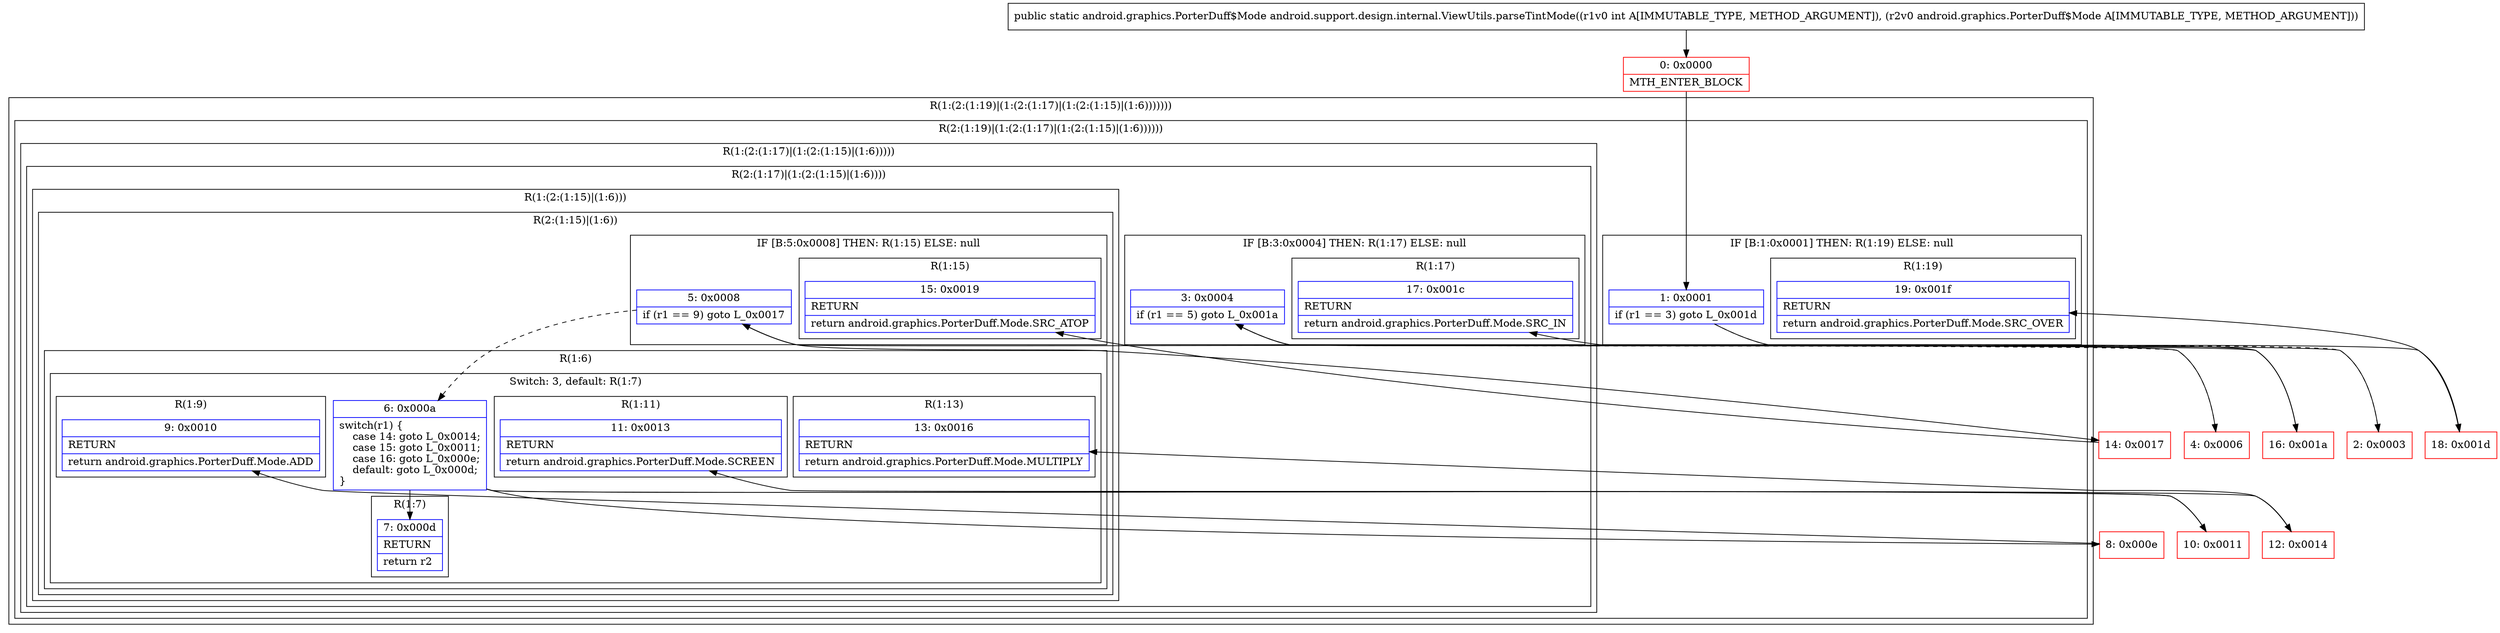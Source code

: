 digraph "CFG forandroid.support.design.internal.ViewUtils.parseTintMode(ILandroid\/graphics\/PorterDuff$Mode;)Landroid\/graphics\/PorterDuff$Mode;" {
subgraph cluster_Region_1697587355 {
label = "R(1:(2:(1:19)|(1:(2:(1:17)|(1:(2:(1:15)|(1:6)))))))";
node [shape=record,color=blue];
subgraph cluster_Region_1753043468 {
label = "R(2:(1:19)|(1:(2:(1:17)|(1:(2:(1:15)|(1:6))))))";
node [shape=record,color=blue];
subgraph cluster_IfRegion_438100165 {
label = "IF [B:1:0x0001] THEN: R(1:19) ELSE: null";
node [shape=record,color=blue];
Node_1 [shape=record,label="{1\:\ 0x0001|if (r1 == 3) goto L_0x001d\l}"];
subgraph cluster_Region_1995600702 {
label = "R(1:19)";
node [shape=record,color=blue];
Node_19 [shape=record,label="{19\:\ 0x001f|RETURN\l|return android.graphics.PorterDuff.Mode.SRC_OVER\l}"];
}
}
subgraph cluster_Region_1782955651 {
label = "R(1:(2:(1:17)|(1:(2:(1:15)|(1:6)))))";
node [shape=record,color=blue];
subgraph cluster_Region_1747610869 {
label = "R(2:(1:17)|(1:(2:(1:15)|(1:6))))";
node [shape=record,color=blue];
subgraph cluster_IfRegion_365798397 {
label = "IF [B:3:0x0004] THEN: R(1:17) ELSE: null";
node [shape=record,color=blue];
Node_3 [shape=record,label="{3\:\ 0x0004|if (r1 == 5) goto L_0x001a\l}"];
subgraph cluster_Region_1891846649 {
label = "R(1:17)";
node [shape=record,color=blue];
Node_17 [shape=record,label="{17\:\ 0x001c|RETURN\l|return android.graphics.PorterDuff.Mode.SRC_IN\l}"];
}
}
subgraph cluster_Region_926240964 {
label = "R(1:(2:(1:15)|(1:6)))";
node [shape=record,color=blue];
subgraph cluster_Region_214163219 {
label = "R(2:(1:15)|(1:6))";
node [shape=record,color=blue];
subgraph cluster_IfRegion_1953060669 {
label = "IF [B:5:0x0008] THEN: R(1:15) ELSE: null";
node [shape=record,color=blue];
Node_5 [shape=record,label="{5\:\ 0x0008|if (r1 == 9) goto L_0x0017\l}"];
subgraph cluster_Region_512705736 {
label = "R(1:15)";
node [shape=record,color=blue];
Node_15 [shape=record,label="{15\:\ 0x0019|RETURN\l|return android.graphics.PorterDuff.Mode.SRC_ATOP\l}"];
}
}
subgraph cluster_Region_60921005 {
label = "R(1:6)";
node [shape=record,color=blue];
subgraph cluster_SwitchRegion_285796493 {
label = "Switch: 3, default: R(1:7)";
node [shape=record,color=blue];
Node_6 [shape=record,label="{6\:\ 0x000a|switch(r1) \{\l    case 14: goto L_0x0014;\l    case 15: goto L_0x0011;\l    case 16: goto L_0x000e;\l    default: goto L_0x000d;\l\}\l}"];
subgraph cluster_Region_795252014 {
label = "R(1:13)";
node [shape=record,color=blue];
Node_13 [shape=record,label="{13\:\ 0x0016|RETURN\l|return android.graphics.PorterDuff.Mode.MULTIPLY\l}"];
}
subgraph cluster_Region_1261124878 {
label = "R(1:11)";
node [shape=record,color=blue];
Node_11 [shape=record,label="{11\:\ 0x0013|RETURN\l|return android.graphics.PorterDuff.Mode.SCREEN\l}"];
}
subgraph cluster_Region_1143004218 {
label = "R(1:9)";
node [shape=record,color=blue];
Node_9 [shape=record,label="{9\:\ 0x0010|RETURN\l|return android.graphics.PorterDuff.Mode.ADD\l}"];
}
subgraph cluster_Region_314181811 {
label = "R(1:7)";
node [shape=record,color=blue];
Node_7 [shape=record,label="{7\:\ 0x000d|RETURN\l|return r2\l}"];
}
}
}
}
}
}
}
}
}
Node_0 [shape=record,color=red,label="{0\:\ 0x0000|MTH_ENTER_BLOCK\l}"];
Node_2 [shape=record,color=red,label="{2\:\ 0x0003}"];
Node_4 [shape=record,color=red,label="{4\:\ 0x0006}"];
Node_8 [shape=record,color=red,label="{8\:\ 0x000e}"];
Node_10 [shape=record,color=red,label="{10\:\ 0x0011}"];
Node_12 [shape=record,color=red,label="{12\:\ 0x0014}"];
Node_14 [shape=record,color=red,label="{14\:\ 0x0017}"];
Node_16 [shape=record,color=red,label="{16\:\ 0x001a}"];
Node_18 [shape=record,color=red,label="{18\:\ 0x001d}"];
MethodNode[shape=record,label="{public static android.graphics.PorterDuff$Mode android.support.design.internal.ViewUtils.parseTintMode((r1v0 int A[IMMUTABLE_TYPE, METHOD_ARGUMENT]), (r2v0 android.graphics.PorterDuff$Mode A[IMMUTABLE_TYPE, METHOD_ARGUMENT])) }"];
MethodNode -> Node_0;
Node_1 -> Node_2[style=dashed];
Node_1 -> Node_18;
Node_3 -> Node_4[style=dashed];
Node_3 -> Node_16;
Node_5 -> Node_6[style=dashed];
Node_5 -> Node_14;
Node_6 -> Node_7;
Node_6 -> Node_8;
Node_6 -> Node_10;
Node_6 -> Node_12;
Node_0 -> Node_1;
Node_2 -> Node_3;
Node_4 -> Node_5;
Node_8 -> Node_9;
Node_10 -> Node_11;
Node_12 -> Node_13;
Node_14 -> Node_15;
Node_16 -> Node_17;
Node_18 -> Node_19;
}

